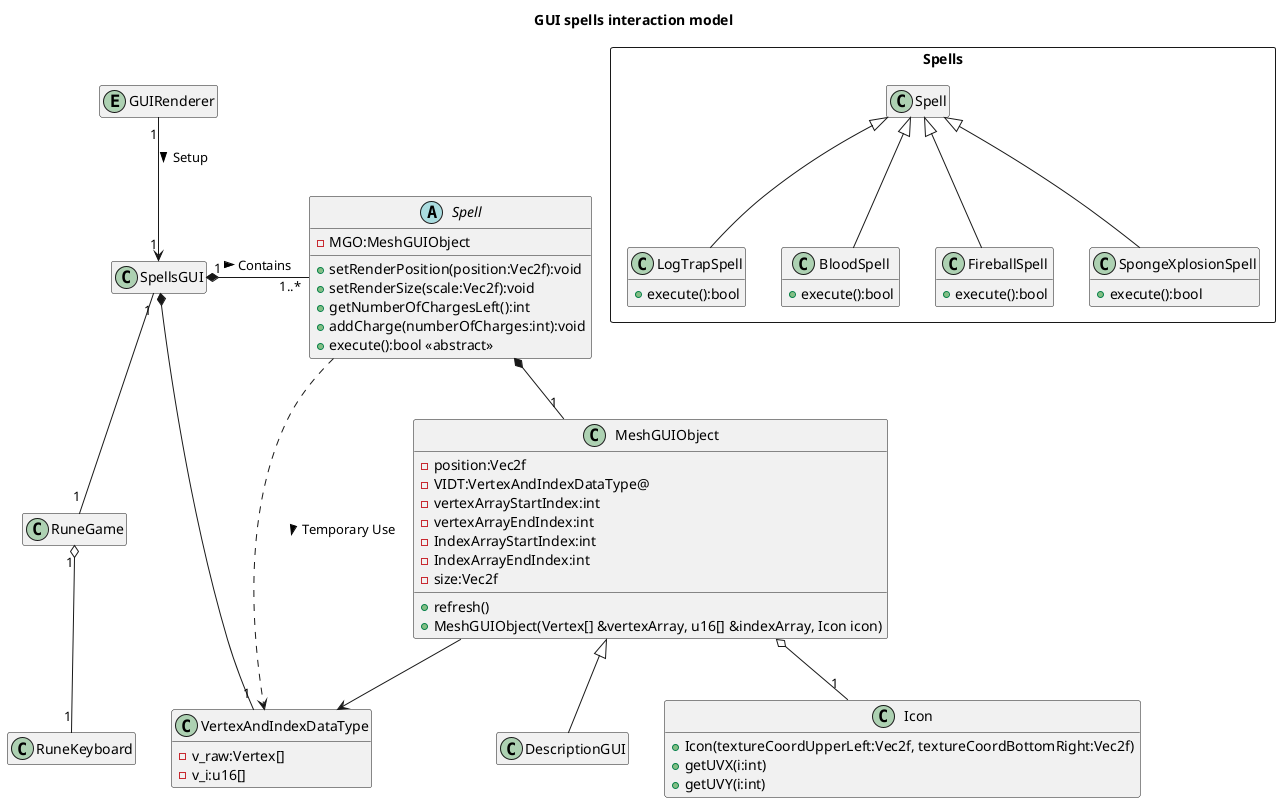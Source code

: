 @startuml Conception

skinparam defaultfontname Verdana
title GUI spells interaction model

hide empty members
abstract Spell
{
    - MGO:MeshGUIObject
    + setRenderPosition(position:Vec2f):void
    + setRenderSize(scale:Vec2f):void
    + getNumberOfChargesLeft():int
    + addCharge(numberOfCharges:int):void
    + execute():bool <<abstract>>
}
class MeshGUIObject
{
  - position:Vec2f
  - VIDT:VertexAndIndexDataType@
  - vertexArrayStartIndex:int
  - vertexArrayEndIndex:int
  - IndexArrayStartIndex:int
  - IndexArrayEndIndex:int
  - size:Vec2f
  + refresh()
  + MeshGUIObject(Vertex[] &vertexArray, u16[] &indexArray, Icon icon)
}
class DescriptionGUI extends MeshGUIObject
{

}

class Icon
{
  + Icon(textureCoordUpperLeft:Vec2f, textureCoordBottomRight:Vec2f)
  + getUVX(i:int)
  + getUVY(i:int)
}
package Spells <<Rectangle>> 
{
  class LogTrapSpell extends Spell
  {
    + execute():bool
  }
  class BloodSpell extends Spell
  {
    + execute():bool
  }
  class FireballSpell extends Spell
  {
    + execute():bool
  }
  class SpongeXplosionSpell extends Spell
  {
    + execute():bool
  }
}
class VertexAndIndexDataType
{
  - v_raw:Vertex[]
  - v_i:u16[]
}
class SpellsGUI
Entity GUIRenderer
class RuneGame
class RuneKeyboard
GUIRenderer "1"--> "1" SpellsGUI : Setup >
SpellsGUI "1" *- "1..*" Spell : Contains >
SpellsGUI "1" -- "1"  RuneGame
RuneGame "1" o-- "1" RuneKeyboard
Spell *-- "1" MeshGUIObject
MeshGUIObject o-- "1" Icon
SpellsGUI *-- "1" VertexAndIndexDataType 
Spell ..> VertexAndIndexDataType : Temporary Use >
MeshGUIObject --> VertexAndIndexDataType
@enduml

class Université
class Enseignant{
  prénom: String
  nom: String
  courriel: String
}


Université "1" -- "1..*" Enseignant : Emploie >